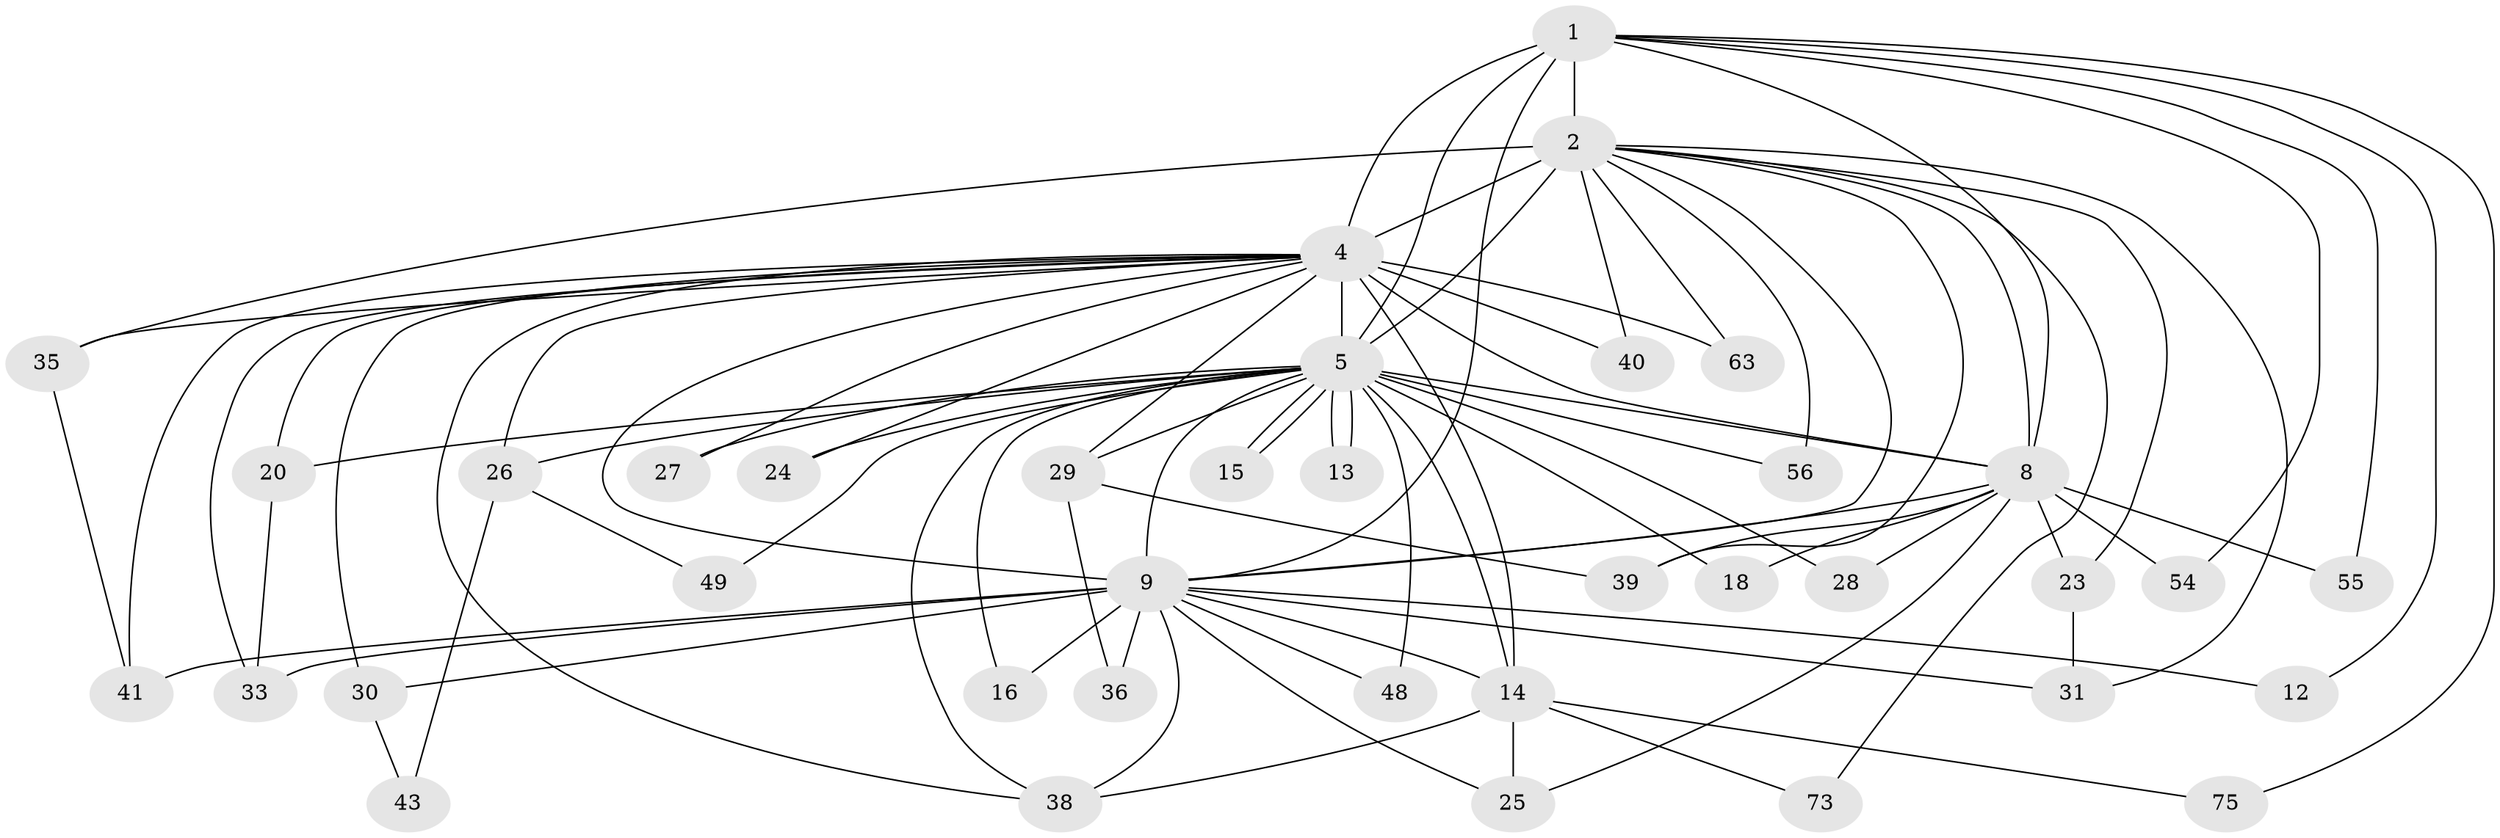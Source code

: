 // original degree distribution, {13: 0.013157894736842105, 18: 0.013157894736842105, 20: 0.013157894736842105, 22: 0.013157894736842105, 26: 0.013157894736842105, 17: 0.013157894736842105, 14: 0.013157894736842105, 16: 0.02631578947368421, 24: 0.013157894736842105, 3: 0.23684210526315788, 2: 0.5394736842105263, 7: 0.013157894736842105, 5: 0.013157894736842105, 4: 0.06578947368421052}
// Generated by graph-tools (version 1.1) at 2025/14/03/09/25 04:14:06]
// undirected, 38 vertices, 87 edges
graph export_dot {
graph [start="1"]
  node [color=gray90,style=filled];
  1;
  2 [super="+3+74+60+62+17+50+32"];
  4 [super="+52+53+7+22"];
  5 [super="+71+59+6+45+19+46"];
  8 [super="+51+11"];
  9 [super="+47+37+10+69"];
  12;
  13;
  14;
  15;
  16;
  18;
  20;
  23;
  24;
  25;
  26;
  27;
  28;
  29;
  30;
  31;
  33 [super="+61+34"];
  35;
  36;
  38 [super="+64"];
  39 [super="+58"];
  40;
  41 [super="+68"];
  43;
  48;
  49;
  54;
  55;
  56;
  63;
  73;
  75;
  1 -- 2 [weight=2];
  1 -- 4 [weight=2];
  1 -- 5 [weight=2];
  1 -- 8;
  1 -- 9 [weight=2];
  1 -- 12;
  1 -- 54;
  1 -- 55;
  1 -- 75;
  2 -- 4 [weight=8];
  2 -- 5 [weight=7];
  2 -- 8 [weight=2];
  2 -- 9 [weight=5];
  2 -- 35;
  2 -- 39;
  2 -- 73;
  2 -- 23;
  2 -- 40;
  2 -- 56;
  2 -- 63;
  2 -- 31;
  4 -- 5 [weight=7];
  4 -- 8 [weight=2];
  4 -- 9 [weight=5];
  4 -- 14;
  4 -- 20;
  4 -- 24;
  4 -- 26;
  4 -- 29;
  4 -- 35;
  4 -- 38;
  4 -- 33;
  4 -- 40;
  4 -- 30;
  4 -- 63;
  4 -- 41;
  4 -- 27;
  5 -- 8 [weight=2];
  5 -- 9 [weight=7];
  5 -- 13;
  5 -- 13;
  5 -- 15;
  5 -- 15;
  5 -- 16;
  5 -- 18;
  5 -- 26;
  5 -- 27 [weight=2];
  5 -- 28 [weight=2];
  5 -- 49;
  5 -- 14;
  5 -- 20;
  5 -- 24;
  5 -- 29;
  5 -- 38;
  5 -- 48;
  5 -- 56;
  8 -- 9 [weight=3];
  8 -- 18;
  8 -- 23;
  8 -- 54;
  8 -- 55;
  8 -- 25;
  8 -- 39;
  8 -- 28;
  9 -- 14;
  9 -- 16;
  9 -- 25;
  9 -- 31;
  9 -- 48;
  9 -- 33 [weight=2];
  9 -- 36;
  9 -- 38;
  9 -- 41;
  9 -- 12;
  9 -- 30;
  14 -- 25;
  14 -- 38;
  14 -- 73;
  14 -- 75;
  20 -- 33;
  23 -- 31;
  26 -- 43;
  26 -- 49;
  29 -- 36;
  29 -- 39;
  30 -- 43;
  35 -- 41;
}
